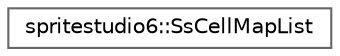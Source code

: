 digraph "Graphical Class Hierarchy"
{
 // LATEX_PDF_SIZE
  bgcolor="transparent";
  edge [fontname=Helvetica,fontsize=10,labelfontname=Helvetica,labelfontsize=10];
  node [fontname=Helvetica,fontsize=10,shape=box,height=0.2,width=0.4];
  rankdir="LR";
  Node0 [id="Node000000",label="spritestudio6::SsCellMapList",height=0.2,width=0.4,color="grey40", fillcolor="white", style="filled",URL="$classspritestudio6_1_1_ss_cell_map_list.html",tooltip=" "];
}
